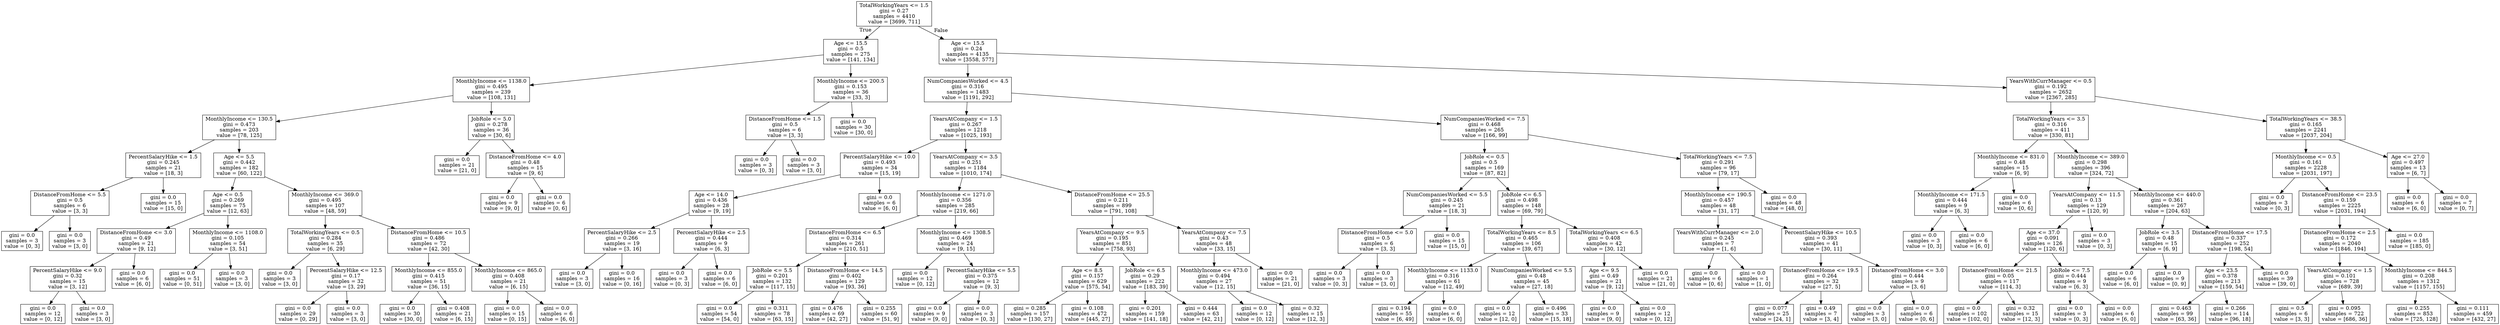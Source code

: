 digraph Tree {
node [shape=box] ;
0 [label="TotalWorkingYears <= 1.5\ngini = 0.27\nsamples = 4410\nvalue = [3699, 711]"] ;
1 [label="Age <= 15.5\ngini = 0.5\nsamples = 275\nvalue = [141, 134]"] ;
0 -> 1 [labeldistance=2.5, labelangle=45, headlabel="True"] ;
2 [label="MonthlyIncome <= 1138.0\ngini = 0.495\nsamples = 239\nvalue = [108, 131]"] ;
1 -> 2 ;
3 [label="MonthlyIncome <= 130.5\ngini = 0.473\nsamples = 203\nvalue = [78, 125]"] ;
2 -> 3 ;
4 [label="PercentSalaryHike <= 1.5\ngini = 0.245\nsamples = 21\nvalue = [18, 3]"] ;
3 -> 4 ;
5 [label="DistanceFromHome <= 5.5\ngini = 0.5\nsamples = 6\nvalue = [3, 3]"] ;
4 -> 5 ;
6 [label="gini = 0.0\nsamples = 3\nvalue = [0, 3]"] ;
5 -> 6 ;
7 [label="gini = 0.0\nsamples = 3\nvalue = [3, 0]"] ;
5 -> 7 ;
8 [label="gini = 0.0\nsamples = 15\nvalue = [15, 0]"] ;
4 -> 8 ;
9 [label="Age <= 5.5\ngini = 0.442\nsamples = 182\nvalue = [60, 122]"] ;
3 -> 9 ;
10 [label="Age <= 0.5\ngini = 0.269\nsamples = 75\nvalue = [12, 63]"] ;
9 -> 10 ;
11 [label="DistanceFromHome <= 3.0\ngini = 0.49\nsamples = 21\nvalue = [9, 12]"] ;
10 -> 11 ;
12 [label="PercentSalaryHike <= 9.0\ngini = 0.32\nsamples = 15\nvalue = [3, 12]"] ;
11 -> 12 ;
13 [label="gini = 0.0\nsamples = 12\nvalue = [0, 12]"] ;
12 -> 13 ;
14 [label="gini = 0.0\nsamples = 3\nvalue = [3, 0]"] ;
12 -> 14 ;
15 [label="gini = 0.0\nsamples = 6\nvalue = [6, 0]"] ;
11 -> 15 ;
16 [label="MonthlyIncome <= 1108.0\ngini = 0.105\nsamples = 54\nvalue = [3, 51]"] ;
10 -> 16 ;
17 [label="gini = 0.0\nsamples = 51\nvalue = [0, 51]"] ;
16 -> 17 ;
18 [label="gini = 0.0\nsamples = 3\nvalue = [3, 0]"] ;
16 -> 18 ;
19 [label="MonthlyIncome <= 369.0\ngini = 0.495\nsamples = 107\nvalue = [48, 59]"] ;
9 -> 19 ;
20 [label="TotalWorkingYears <= 0.5\ngini = 0.284\nsamples = 35\nvalue = [6, 29]"] ;
19 -> 20 ;
21 [label="gini = 0.0\nsamples = 3\nvalue = [3, 0]"] ;
20 -> 21 ;
22 [label="PercentSalaryHike <= 12.5\ngini = 0.17\nsamples = 32\nvalue = [3, 29]"] ;
20 -> 22 ;
23 [label="gini = 0.0\nsamples = 29\nvalue = [0, 29]"] ;
22 -> 23 ;
24 [label="gini = 0.0\nsamples = 3\nvalue = [3, 0]"] ;
22 -> 24 ;
25 [label="DistanceFromHome <= 10.5\ngini = 0.486\nsamples = 72\nvalue = [42, 30]"] ;
19 -> 25 ;
26 [label="MonthlyIncome <= 855.0\ngini = 0.415\nsamples = 51\nvalue = [36, 15]"] ;
25 -> 26 ;
27 [label="gini = 0.0\nsamples = 30\nvalue = [30, 0]"] ;
26 -> 27 ;
28 [label="gini = 0.408\nsamples = 21\nvalue = [6, 15]"] ;
26 -> 28 ;
29 [label="MonthlyIncome <= 865.0\ngini = 0.408\nsamples = 21\nvalue = [6, 15]"] ;
25 -> 29 ;
30 [label="gini = 0.0\nsamples = 15\nvalue = [0, 15]"] ;
29 -> 30 ;
31 [label="gini = 0.0\nsamples = 6\nvalue = [6, 0]"] ;
29 -> 31 ;
32 [label="JobRole <= 5.0\ngini = 0.278\nsamples = 36\nvalue = [30, 6]"] ;
2 -> 32 ;
33 [label="gini = 0.0\nsamples = 21\nvalue = [21, 0]"] ;
32 -> 33 ;
34 [label="DistanceFromHome <= 4.0\ngini = 0.48\nsamples = 15\nvalue = [9, 6]"] ;
32 -> 34 ;
35 [label="gini = 0.0\nsamples = 9\nvalue = [9, 0]"] ;
34 -> 35 ;
36 [label="gini = 0.0\nsamples = 6\nvalue = [0, 6]"] ;
34 -> 36 ;
37 [label="MonthlyIncome <= 200.5\ngini = 0.153\nsamples = 36\nvalue = [33, 3]"] ;
1 -> 37 ;
38 [label="DistanceFromHome <= 1.5\ngini = 0.5\nsamples = 6\nvalue = [3, 3]"] ;
37 -> 38 ;
39 [label="gini = 0.0\nsamples = 3\nvalue = [0, 3]"] ;
38 -> 39 ;
40 [label="gini = 0.0\nsamples = 3\nvalue = [3, 0]"] ;
38 -> 40 ;
41 [label="gini = 0.0\nsamples = 30\nvalue = [30, 0]"] ;
37 -> 41 ;
42 [label="Age <= 15.5\ngini = 0.24\nsamples = 4135\nvalue = [3558, 577]"] ;
0 -> 42 [labeldistance=2.5, labelangle=-45, headlabel="False"] ;
43 [label="NumCompaniesWorked <= 4.5\ngini = 0.316\nsamples = 1483\nvalue = [1191, 292]"] ;
42 -> 43 ;
44 [label="YearsAtCompany <= 1.5\ngini = 0.267\nsamples = 1218\nvalue = [1025, 193]"] ;
43 -> 44 ;
45 [label="PercentSalaryHike <= 10.0\ngini = 0.493\nsamples = 34\nvalue = [15, 19]"] ;
44 -> 45 ;
46 [label="Age <= 14.0\ngini = 0.436\nsamples = 28\nvalue = [9, 19]"] ;
45 -> 46 ;
47 [label="PercentSalaryHike <= 2.5\ngini = 0.266\nsamples = 19\nvalue = [3, 16]"] ;
46 -> 47 ;
48 [label="gini = 0.0\nsamples = 3\nvalue = [3, 0]"] ;
47 -> 48 ;
49 [label="gini = 0.0\nsamples = 16\nvalue = [0, 16]"] ;
47 -> 49 ;
50 [label="PercentSalaryHike <= 2.5\ngini = 0.444\nsamples = 9\nvalue = [6, 3]"] ;
46 -> 50 ;
51 [label="gini = 0.0\nsamples = 3\nvalue = [0, 3]"] ;
50 -> 51 ;
52 [label="gini = 0.0\nsamples = 6\nvalue = [6, 0]"] ;
50 -> 52 ;
53 [label="gini = 0.0\nsamples = 6\nvalue = [6, 0]"] ;
45 -> 53 ;
54 [label="YearsAtCompany <= 3.5\ngini = 0.251\nsamples = 1184\nvalue = [1010, 174]"] ;
44 -> 54 ;
55 [label="MonthlyIncome <= 1271.0\ngini = 0.356\nsamples = 285\nvalue = [219, 66]"] ;
54 -> 55 ;
56 [label="DistanceFromHome <= 6.5\ngini = 0.314\nsamples = 261\nvalue = [210, 51]"] ;
55 -> 56 ;
57 [label="JobRole <= 5.5\ngini = 0.201\nsamples = 132\nvalue = [117, 15]"] ;
56 -> 57 ;
58 [label="gini = 0.0\nsamples = 54\nvalue = [54, 0]"] ;
57 -> 58 ;
59 [label="gini = 0.311\nsamples = 78\nvalue = [63, 15]"] ;
57 -> 59 ;
60 [label="DistanceFromHome <= 14.5\ngini = 0.402\nsamples = 129\nvalue = [93, 36]"] ;
56 -> 60 ;
61 [label="gini = 0.476\nsamples = 69\nvalue = [42, 27]"] ;
60 -> 61 ;
62 [label="gini = 0.255\nsamples = 60\nvalue = [51, 9]"] ;
60 -> 62 ;
63 [label="MonthlyIncome <= 1308.5\ngini = 0.469\nsamples = 24\nvalue = [9, 15]"] ;
55 -> 63 ;
64 [label="gini = 0.0\nsamples = 12\nvalue = [0, 12]"] ;
63 -> 64 ;
65 [label="PercentSalaryHike <= 5.5\ngini = 0.375\nsamples = 12\nvalue = [9, 3]"] ;
63 -> 65 ;
66 [label="gini = 0.0\nsamples = 9\nvalue = [9, 0]"] ;
65 -> 66 ;
67 [label="gini = 0.0\nsamples = 3\nvalue = [0, 3]"] ;
65 -> 67 ;
68 [label="DistanceFromHome <= 25.5\ngini = 0.211\nsamples = 899\nvalue = [791, 108]"] ;
54 -> 68 ;
69 [label="YearsAtCompany <= 9.5\ngini = 0.195\nsamples = 851\nvalue = [758, 93]"] ;
68 -> 69 ;
70 [label="Age <= 8.5\ngini = 0.157\nsamples = 629\nvalue = [575, 54]"] ;
69 -> 70 ;
71 [label="gini = 0.285\nsamples = 157\nvalue = [130, 27]"] ;
70 -> 71 ;
72 [label="gini = 0.108\nsamples = 472\nvalue = [445, 27]"] ;
70 -> 72 ;
73 [label="JobRole <= 6.5\ngini = 0.29\nsamples = 222\nvalue = [183, 39]"] ;
69 -> 73 ;
74 [label="gini = 0.201\nsamples = 159\nvalue = [141, 18]"] ;
73 -> 74 ;
75 [label="gini = 0.444\nsamples = 63\nvalue = [42, 21]"] ;
73 -> 75 ;
76 [label="YearsAtCompany <= 7.5\ngini = 0.43\nsamples = 48\nvalue = [33, 15]"] ;
68 -> 76 ;
77 [label="MonthlyIncome <= 473.0\ngini = 0.494\nsamples = 27\nvalue = [12, 15]"] ;
76 -> 77 ;
78 [label="gini = 0.0\nsamples = 12\nvalue = [0, 12]"] ;
77 -> 78 ;
79 [label="gini = 0.32\nsamples = 15\nvalue = [12, 3]"] ;
77 -> 79 ;
80 [label="gini = 0.0\nsamples = 21\nvalue = [21, 0]"] ;
76 -> 80 ;
81 [label="NumCompaniesWorked <= 7.5\ngini = 0.468\nsamples = 265\nvalue = [166, 99]"] ;
43 -> 81 ;
82 [label="JobRole <= 0.5\ngini = 0.5\nsamples = 169\nvalue = [87, 82]"] ;
81 -> 82 ;
83 [label="NumCompaniesWorked <= 5.5\ngini = 0.245\nsamples = 21\nvalue = [18, 3]"] ;
82 -> 83 ;
84 [label="DistanceFromHome <= 5.0\ngini = 0.5\nsamples = 6\nvalue = [3, 3]"] ;
83 -> 84 ;
85 [label="gini = 0.0\nsamples = 3\nvalue = [0, 3]"] ;
84 -> 85 ;
86 [label="gini = 0.0\nsamples = 3\nvalue = [3, 0]"] ;
84 -> 86 ;
87 [label="gini = 0.0\nsamples = 15\nvalue = [15, 0]"] ;
83 -> 87 ;
88 [label="JobRole <= 6.5\ngini = 0.498\nsamples = 148\nvalue = [69, 79]"] ;
82 -> 88 ;
89 [label="TotalWorkingYears <= 8.5\ngini = 0.465\nsamples = 106\nvalue = [39, 67]"] ;
88 -> 89 ;
90 [label="MonthlyIncome <= 1133.0\ngini = 0.316\nsamples = 61\nvalue = [12, 49]"] ;
89 -> 90 ;
91 [label="gini = 0.194\nsamples = 55\nvalue = [6, 49]"] ;
90 -> 91 ;
92 [label="gini = 0.0\nsamples = 6\nvalue = [6, 0]"] ;
90 -> 92 ;
93 [label="NumCompaniesWorked <= 5.5\ngini = 0.48\nsamples = 45\nvalue = [27, 18]"] ;
89 -> 93 ;
94 [label="gini = 0.0\nsamples = 12\nvalue = [12, 0]"] ;
93 -> 94 ;
95 [label="gini = 0.496\nsamples = 33\nvalue = [15, 18]"] ;
93 -> 95 ;
96 [label="TotalWorkingYears <= 6.5\ngini = 0.408\nsamples = 42\nvalue = [30, 12]"] ;
88 -> 96 ;
97 [label="Age <= 9.5\ngini = 0.49\nsamples = 21\nvalue = [9, 12]"] ;
96 -> 97 ;
98 [label="gini = 0.0\nsamples = 9\nvalue = [9, 0]"] ;
97 -> 98 ;
99 [label="gini = 0.0\nsamples = 12\nvalue = [0, 12]"] ;
97 -> 99 ;
100 [label="gini = 0.0\nsamples = 21\nvalue = [21, 0]"] ;
96 -> 100 ;
101 [label="TotalWorkingYears <= 7.5\ngini = 0.291\nsamples = 96\nvalue = [79, 17]"] ;
81 -> 101 ;
102 [label="MonthlyIncome <= 190.5\ngini = 0.457\nsamples = 48\nvalue = [31, 17]"] ;
101 -> 102 ;
103 [label="YearsWithCurrManager <= 2.0\ngini = 0.245\nsamples = 7\nvalue = [1, 6]"] ;
102 -> 103 ;
104 [label="gini = 0.0\nsamples = 6\nvalue = [0, 6]"] ;
103 -> 104 ;
105 [label="gini = 0.0\nsamples = 1\nvalue = [1, 0]"] ;
103 -> 105 ;
106 [label="PercentSalaryHike <= 10.5\ngini = 0.393\nsamples = 41\nvalue = [30, 11]"] ;
102 -> 106 ;
107 [label="DistanceFromHome <= 19.5\ngini = 0.264\nsamples = 32\nvalue = [27, 5]"] ;
106 -> 107 ;
108 [label="gini = 0.077\nsamples = 25\nvalue = [24, 1]"] ;
107 -> 108 ;
109 [label="gini = 0.49\nsamples = 7\nvalue = [3, 4]"] ;
107 -> 109 ;
110 [label="DistanceFromHome <= 3.0\ngini = 0.444\nsamples = 9\nvalue = [3, 6]"] ;
106 -> 110 ;
111 [label="gini = 0.0\nsamples = 3\nvalue = [3, 0]"] ;
110 -> 111 ;
112 [label="gini = 0.0\nsamples = 6\nvalue = [0, 6]"] ;
110 -> 112 ;
113 [label="gini = 0.0\nsamples = 48\nvalue = [48, 0]"] ;
101 -> 113 ;
114 [label="YearsWithCurrManager <= 0.5\ngini = 0.192\nsamples = 2652\nvalue = [2367, 285]"] ;
42 -> 114 ;
115 [label="TotalWorkingYears <= 3.5\ngini = 0.316\nsamples = 411\nvalue = [330, 81]"] ;
114 -> 115 ;
116 [label="MonthlyIncome <= 831.0\ngini = 0.48\nsamples = 15\nvalue = [6, 9]"] ;
115 -> 116 ;
117 [label="MonthlyIncome <= 171.5\ngini = 0.444\nsamples = 9\nvalue = [6, 3]"] ;
116 -> 117 ;
118 [label="gini = 0.0\nsamples = 3\nvalue = [0, 3]"] ;
117 -> 118 ;
119 [label="gini = 0.0\nsamples = 6\nvalue = [6, 0]"] ;
117 -> 119 ;
120 [label="gini = 0.0\nsamples = 6\nvalue = [0, 6]"] ;
116 -> 120 ;
121 [label="MonthlyIncome <= 389.0\ngini = 0.298\nsamples = 396\nvalue = [324, 72]"] ;
115 -> 121 ;
122 [label="YearsAtCompany <= 11.5\ngini = 0.13\nsamples = 129\nvalue = [120, 9]"] ;
121 -> 122 ;
123 [label="Age <= 37.0\ngini = 0.091\nsamples = 126\nvalue = [120, 6]"] ;
122 -> 123 ;
124 [label="DistanceFromHome <= 21.5\ngini = 0.05\nsamples = 117\nvalue = [114, 3]"] ;
123 -> 124 ;
125 [label="gini = 0.0\nsamples = 102\nvalue = [102, 0]"] ;
124 -> 125 ;
126 [label="gini = 0.32\nsamples = 15\nvalue = [12, 3]"] ;
124 -> 126 ;
127 [label="JobRole <= 7.5\ngini = 0.444\nsamples = 9\nvalue = [6, 3]"] ;
123 -> 127 ;
128 [label="gini = 0.0\nsamples = 3\nvalue = [0, 3]"] ;
127 -> 128 ;
129 [label="gini = 0.0\nsamples = 6\nvalue = [6, 0]"] ;
127 -> 129 ;
130 [label="gini = 0.0\nsamples = 3\nvalue = [0, 3]"] ;
122 -> 130 ;
131 [label="MonthlyIncome <= 440.0\ngini = 0.361\nsamples = 267\nvalue = [204, 63]"] ;
121 -> 131 ;
132 [label="JobRole <= 3.5\ngini = 0.48\nsamples = 15\nvalue = [6, 9]"] ;
131 -> 132 ;
133 [label="gini = 0.0\nsamples = 6\nvalue = [6, 0]"] ;
132 -> 133 ;
134 [label="gini = 0.0\nsamples = 9\nvalue = [0, 9]"] ;
132 -> 134 ;
135 [label="DistanceFromHome <= 17.5\ngini = 0.337\nsamples = 252\nvalue = [198, 54]"] ;
131 -> 135 ;
136 [label="Age <= 23.5\ngini = 0.378\nsamples = 213\nvalue = [159, 54]"] ;
135 -> 136 ;
137 [label="gini = 0.463\nsamples = 99\nvalue = [63, 36]"] ;
136 -> 137 ;
138 [label="gini = 0.266\nsamples = 114\nvalue = [96, 18]"] ;
136 -> 138 ;
139 [label="gini = 0.0\nsamples = 39\nvalue = [39, 0]"] ;
135 -> 139 ;
140 [label="TotalWorkingYears <= 38.5\ngini = 0.165\nsamples = 2241\nvalue = [2037, 204]"] ;
114 -> 140 ;
141 [label="MonthlyIncome <= 0.5\ngini = 0.161\nsamples = 2228\nvalue = [2031, 197]"] ;
140 -> 141 ;
142 [label="gini = 0.0\nsamples = 3\nvalue = [0, 3]"] ;
141 -> 142 ;
143 [label="DistanceFromHome <= 23.5\ngini = 0.159\nsamples = 2225\nvalue = [2031, 194]"] ;
141 -> 143 ;
144 [label="DistanceFromHome <= 2.5\ngini = 0.172\nsamples = 2040\nvalue = [1846, 194]"] ;
143 -> 144 ;
145 [label="YearsAtCompany <= 1.5\ngini = 0.101\nsamples = 728\nvalue = [689, 39]"] ;
144 -> 145 ;
146 [label="gini = 0.5\nsamples = 6\nvalue = [3, 3]"] ;
145 -> 146 ;
147 [label="gini = 0.095\nsamples = 722\nvalue = [686, 36]"] ;
145 -> 147 ;
148 [label="MonthlyIncome <= 844.5\ngini = 0.208\nsamples = 1312\nvalue = [1157, 155]"] ;
144 -> 148 ;
149 [label="gini = 0.255\nsamples = 853\nvalue = [725, 128]"] ;
148 -> 149 ;
150 [label="gini = 0.111\nsamples = 459\nvalue = [432, 27]"] ;
148 -> 150 ;
151 [label="gini = 0.0\nsamples = 185\nvalue = [185, 0]"] ;
143 -> 151 ;
152 [label="Age <= 27.0\ngini = 0.497\nsamples = 13\nvalue = [6, 7]"] ;
140 -> 152 ;
153 [label="gini = 0.0\nsamples = 6\nvalue = [6, 0]"] ;
152 -> 153 ;
154 [label="gini = 0.0\nsamples = 7\nvalue = [0, 7]"] ;
152 -> 154 ;
}